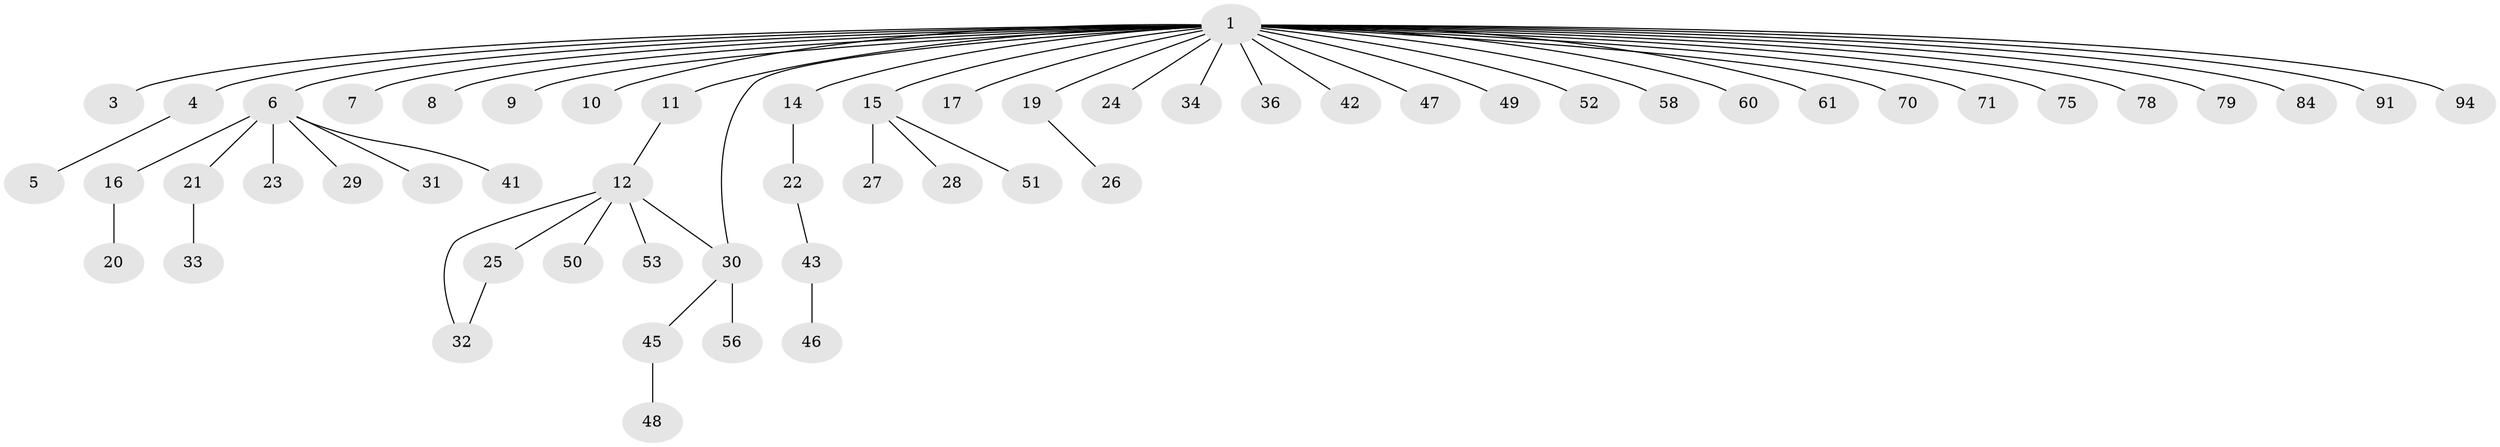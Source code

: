 // original degree distribution, {2: 0.19148936170212766, 34: 0.010638297872340425, 1: 0.6595744680851063, 6: 0.02127659574468085, 10: 0.010638297872340425, 3: 0.05319148936170213, 4: 0.031914893617021274, 8: 0.010638297872340425, 7: 0.010638297872340425}
// Generated by graph-tools (version 1.1) at 2025/18/03/04/25 18:18:21]
// undirected, 56 vertices, 57 edges
graph export_dot {
graph [start="1"]
  node [color=gray90,style=filled];
  1 [super="+2"];
  3;
  4 [super="+81+86+54+39"];
  5;
  6 [super="+63+18"];
  7 [super="+66"];
  8 [super="+69"];
  9;
  10;
  11 [super="+93+73"];
  12 [super="+92+13+44"];
  14;
  15 [super="+40+76+83+72"];
  16 [super="+35"];
  17;
  19 [super="+62+55"];
  20 [super="+65"];
  21;
  22;
  23;
  24 [super="+38"];
  25 [super="+82+37"];
  26;
  27 [super="+77"];
  28;
  29;
  30 [super="+57+85"];
  31;
  32;
  33;
  34;
  36 [super="+74+89"];
  41;
  42;
  43;
  45;
  46;
  47;
  48;
  49;
  50;
  51;
  52;
  53 [super="+67"];
  56;
  58;
  60;
  61;
  70;
  71;
  75 [super="+87"];
  78;
  79;
  84;
  91;
  94;
  1 -- 78;
  1 -- 3;
  1 -- 4;
  1 -- 6;
  1 -- 7;
  1 -- 8;
  1 -- 9;
  1 -- 10;
  1 -- 11;
  1 -- 70;
  1 -- 71;
  1 -- 14;
  1 -- 15 [weight=2];
  1 -- 75;
  1 -- 17;
  1 -- 79;
  1 -- 19;
  1 -- 84;
  1 -- 24;
  1 -- 91;
  1 -- 30;
  1 -- 94;
  1 -- 34;
  1 -- 36;
  1 -- 42;
  1 -- 47;
  1 -- 49;
  1 -- 52;
  1 -- 58;
  1 -- 60;
  1 -- 61;
  4 -- 5;
  6 -- 16;
  6 -- 21;
  6 -- 23;
  6 -- 29;
  6 -- 31;
  6 -- 41;
  11 -- 12;
  12 -- 25;
  12 -- 32;
  12 -- 50;
  12 -- 53;
  12 -- 30;
  14 -- 22;
  15 -- 27;
  15 -- 28;
  15 -- 51;
  16 -- 20;
  19 -- 26;
  21 -- 33;
  22 -- 43;
  25 -- 32;
  30 -- 45;
  30 -- 56;
  43 -- 46;
  45 -- 48;
}
